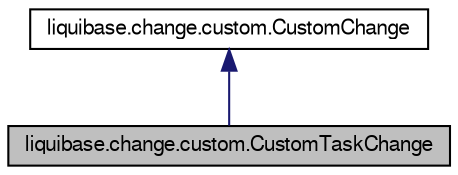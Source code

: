 digraph G
{
  edge [fontname="FreeSans",fontsize=10,labelfontname="FreeSans",labelfontsize=10];
  node [fontname="FreeSans",fontsize=10,shape=record];
  Node1 [label="liquibase.change.custom.CustomTaskChange",height=0.2,width=0.4,color="black", fillcolor="grey75", style="filled" fontcolor="black"];
  Node2 -> Node1 [dir=back,color="midnightblue",fontsize=10,style="solid",fontname="FreeSans"];
  Node2 [label="liquibase.change.custom.CustomChange",height=0.2,width=0.4,color="black", fillcolor="white", style="filled",URL="$interfaceliquibase_1_1change_1_1custom_1_1_custom_change.html",tooltip="Interface to implement when creating a custom change."];
}
